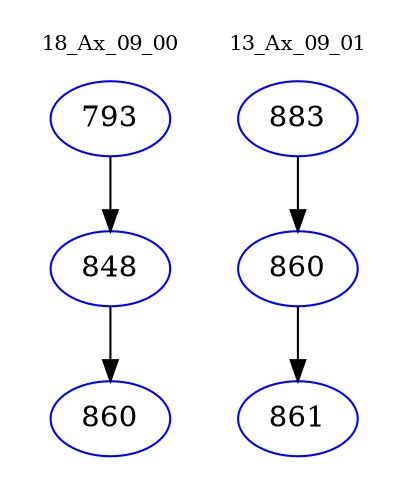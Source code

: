 digraph{
subgraph cluster_0 {
color = white
label = "18_Ax_09_00";
fontsize=10;
T0_793 [label="793", color="blue"]
T0_793 -> T0_848 [color="black"]
T0_848 [label="848", color="blue"]
T0_848 -> T0_860 [color="black"]
T0_860 [label="860", color="blue"]
}
subgraph cluster_1 {
color = white
label = "13_Ax_09_01";
fontsize=10;
T1_883 [label="883", color="blue"]
T1_883 -> T1_860 [color="black"]
T1_860 [label="860", color="blue"]
T1_860 -> T1_861 [color="black"]
T1_861 [label="861", color="blue"]
}
}
